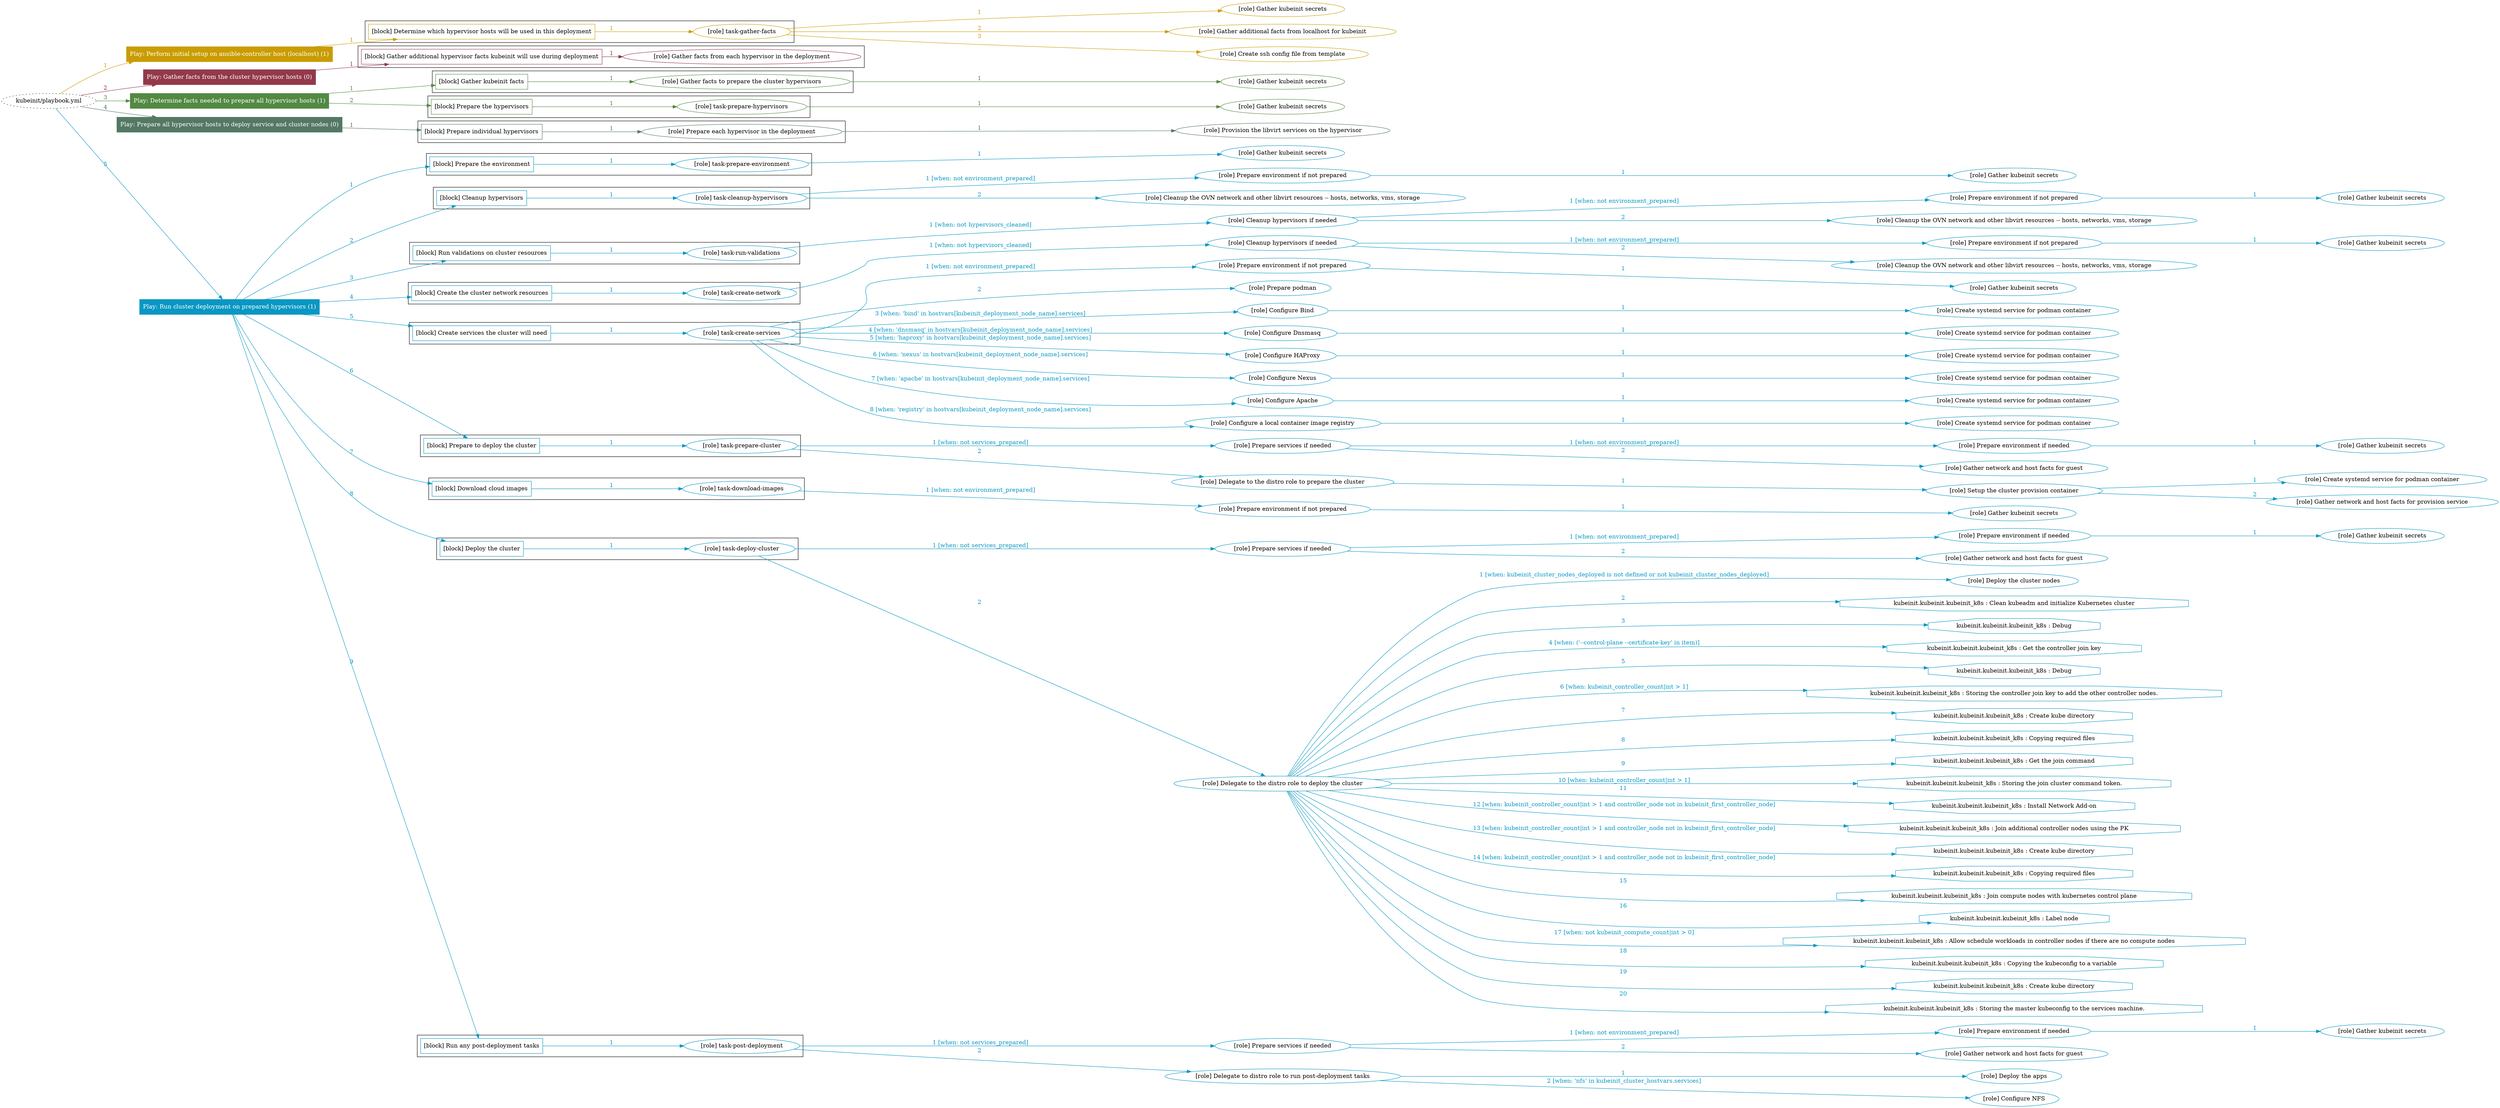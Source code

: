 digraph {
	graph [concentrate=true ordering=in rankdir=LR ratio=fill]
	edge [esep=5 sep=10]
	"kubeinit/playbook.yml" [URL="/home/runner/work/kubeinit/kubeinit/kubeinit/playbook.yml" id=playbook_3524a264 style=dotted]
	play_44dbc6c2 [label="Play: Perform initial setup on ansible-controller host (localhost) (1)" URL="/home/runner/work/kubeinit/kubeinit/kubeinit/playbook.yml" color="#ca9c02" fontcolor="#ffffff" id=play_44dbc6c2 shape=box style=filled tooltip=localhost]
	"kubeinit/playbook.yml" -> play_44dbc6c2 [label="1 " color="#ca9c02" fontcolor="#ca9c02" id=edge_9cc8b435 labeltooltip="1 " tooltip="1 "]
	subgraph "Gather kubeinit secrets" {
		role_7af89260 [label="[role] Gather kubeinit secrets" URL="/home/runner/.ansible/collections/ansible_collections/kubeinit/kubeinit/roles/kubeinit_prepare/tasks/build_hypervisors_group.yml" color="#ca9c02" id=role_7af89260 tooltip="Gather kubeinit secrets"]
	}
	subgraph "Gather additional facts from localhost for kubeinit" {
		role_33bbfb78 [label="[role] Gather additional facts from localhost for kubeinit" URL="/home/runner/.ansible/collections/ansible_collections/kubeinit/kubeinit/roles/kubeinit_prepare/tasks/build_hypervisors_group.yml" color="#ca9c02" id=role_33bbfb78 tooltip="Gather additional facts from localhost for kubeinit"]
	}
	subgraph "Create ssh config file from template" {
		role_2424935e [label="[role] Create ssh config file from template" URL="/home/runner/.ansible/collections/ansible_collections/kubeinit/kubeinit/roles/kubeinit_prepare/tasks/build_hypervisors_group.yml" color="#ca9c02" id=role_2424935e tooltip="Create ssh config file from template"]
	}
	subgraph "task-gather-facts" {
		role_f6736c0c [label="[role] task-gather-facts" URL="/home/runner/work/kubeinit/kubeinit/kubeinit/playbook.yml" color="#ca9c02" id=role_f6736c0c tooltip="task-gather-facts"]
		role_f6736c0c -> role_7af89260 [label="1 " color="#ca9c02" fontcolor="#ca9c02" id=edge_b742ed7c labeltooltip="1 " tooltip="1 "]
		role_f6736c0c -> role_33bbfb78 [label="2 " color="#ca9c02" fontcolor="#ca9c02" id=edge_5c7c829d labeltooltip="2 " tooltip="2 "]
		role_f6736c0c -> role_2424935e [label="3 " color="#ca9c02" fontcolor="#ca9c02" id=edge_1748b1da labeltooltip="3 " tooltip="3 "]
	}
	subgraph "Play: Perform initial setup on ansible-controller host (localhost) (1)" {
		play_44dbc6c2 -> block_d12c0775 [label=1 color="#ca9c02" fontcolor="#ca9c02" id=edge_a71d1ca5 labeltooltip=1 tooltip=1]
		subgraph cluster_block_d12c0775 {
			block_d12c0775 [label="[block] Determine which hypervisor hosts will be used in this deployment" URL="/home/runner/work/kubeinit/kubeinit/kubeinit/playbook.yml" color="#ca9c02" id=block_d12c0775 labeltooltip="Determine which hypervisor hosts will be used in this deployment" shape=box tooltip="Determine which hypervisor hosts will be used in this deployment"]
			block_d12c0775 -> role_f6736c0c [label="1 " color="#ca9c02" fontcolor="#ca9c02" id=edge_5b836bb4 labeltooltip="1 " tooltip="1 "]
		}
	}
	play_5feeb80e [label="Play: Gather facts from the cluster hypervisor hosts (0)" URL="/home/runner/work/kubeinit/kubeinit/kubeinit/playbook.yml" color="#93394a" fontcolor="#ffffff" id=play_5feeb80e shape=box style=filled tooltip="Play: Gather facts from the cluster hypervisor hosts (0)"]
	"kubeinit/playbook.yml" -> play_5feeb80e [label="2 " color="#93394a" fontcolor="#93394a" id=edge_5d74f4c8 labeltooltip="2 " tooltip="2 "]
	subgraph "Gather facts from each hypervisor in the deployment" {
		role_c2755fd0 [label="[role] Gather facts from each hypervisor in the deployment" URL="/home/runner/work/kubeinit/kubeinit/kubeinit/playbook.yml" color="#93394a" id=role_c2755fd0 tooltip="Gather facts from each hypervisor in the deployment"]
	}
	subgraph "Play: Gather facts from the cluster hypervisor hosts (0)" {
		play_5feeb80e -> block_ad017474 [label=1 color="#93394a" fontcolor="#93394a" id=edge_f225c014 labeltooltip=1 tooltip=1]
		subgraph cluster_block_ad017474 {
			block_ad017474 [label="[block] Gather additional hypervisor facts kubeinit will use during deployment" URL="/home/runner/work/kubeinit/kubeinit/kubeinit/playbook.yml" color="#93394a" id=block_ad017474 labeltooltip="Gather additional hypervisor facts kubeinit will use during deployment" shape=box tooltip="Gather additional hypervisor facts kubeinit will use during deployment"]
			block_ad017474 -> role_c2755fd0 [label="1 " color="#93394a" fontcolor="#93394a" id=edge_f0238cad labeltooltip="1 " tooltip="1 "]
		}
	}
	play_5de834a5 [label="Play: Determine facts needed to prepare all hypervisor hosts (1)" URL="/home/runner/work/kubeinit/kubeinit/kubeinit/playbook.yml" color="#528943" fontcolor="#ffffff" id=play_5de834a5 shape=box style=filled tooltip=localhost]
	"kubeinit/playbook.yml" -> play_5de834a5 [label="3 " color="#528943" fontcolor="#528943" id=edge_1b51d7b2 labeltooltip="3 " tooltip="3 "]
	subgraph "Gather kubeinit secrets" {
		role_58c167ee [label="[role] Gather kubeinit secrets" URL="/home/runner/.ansible/collections/ansible_collections/kubeinit/kubeinit/roles/kubeinit_prepare/tasks/gather_kubeinit_facts.yml" color="#528943" id=role_58c167ee tooltip="Gather kubeinit secrets"]
	}
	subgraph "Gather facts to prepare the cluster hypervisors" {
		role_87cf282d [label="[role] Gather facts to prepare the cluster hypervisors" URL="/home/runner/work/kubeinit/kubeinit/kubeinit/playbook.yml" color="#528943" id=role_87cf282d tooltip="Gather facts to prepare the cluster hypervisors"]
		role_87cf282d -> role_58c167ee [label="1 " color="#528943" fontcolor="#528943" id=edge_49afcb6c labeltooltip="1 " tooltip="1 "]
	}
	subgraph "Gather kubeinit secrets" {
		role_34f31d3a [label="[role] Gather kubeinit secrets" URL="/home/runner/.ansible/collections/ansible_collections/kubeinit/kubeinit/roles/kubeinit_prepare/tasks/gather_kubeinit_facts.yml" color="#528943" id=role_34f31d3a tooltip="Gather kubeinit secrets"]
	}
	subgraph "task-prepare-hypervisors" {
		role_f3f102a2 [label="[role] task-prepare-hypervisors" URL="/home/runner/work/kubeinit/kubeinit/kubeinit/playbook.yml" color="#528943" id=role_f3f102a2 tooltip="task-prepare-hypervisors"]
		role_f3f102a2 -> role_34f31d3a [label="1 " color="#528943" fontcolor="#528943" id=edge_69945771 labeltooltip="1 " tooltip="1 "]
	}
	subgraph "Play: Determine facts needed to prepare all hypervisor hosts (1)" {
		play_5de834a5 -> block_cdf5f27c [label=1 color="#528943" fontcolor="#528943" id=edge_361bc098 labeltooltip=1 tooltip=1]
		subgraph cluster_block_cdf5f27c {
			block_cdf5f27c [label="[block] Gather kubeinit facts" URL="/home/runner/work/kubeinit/kubeinit/kubeinit/playbook.yml" color="#528943" id=block_cdf5f27c labeltooltip="Gather kubeinit facts" shape=box tooltip="Gather kubeinit facts"]
			block_cdf5f27c -> role_87cf282d [label="1 " color="#528943" fontcolor="#528943" id=edge_a09323a4 labeltooltip="1 " tooltip="1 "]
		}
		play_5de834a5 -> block_c271f0e5 [label=2 color="#528943" fontcolor="#528943" id=edge_346c3ab0 labeltooltip=2 tooltip=2]
		subgraph cluster_block_c271f0e5 {
			block_c271f0e5 [label="[block] Prepare the hypervisors" URL="/home/runner/work/kubeinit/kubeinit/kubeinit/playbook.yml" color="#528943" id=block_c271f0e5 labeltooltip="Prepare the hypervisors" shape=box tooltip="Prepare the hypervisors"]
			block_c271f0e5 -> role_f3f102a2 [label="1 " color="#528943" fontcolor="#528943" id=edge_fd15a478 labeltooltip="1 " tooltip="1 "]
		}
	}
	play_fee6b5f5 [label="Play: Prepare all hypervisor hosts to deploy service and cluster nodes (0)" URL="/home/runner/work/kubeinit/kubeinit/kubeinit/playbook.yml" color="#547864" fontcolor="#ffffff" id=play_fee6b5f5 shape=box style=filled tooltip="Play: Prepare all hypervisor hosts to deploy service and cluster nodes (0)"]
	"kubeinit/playbook.yml" -> play_fee6b5f5 [label="4 " color="#547864" fontcolor="#547864" id=edge_13346dfd labeltooltip="4 " tooltip="4 "]
	subgraph "Provision the libvirt services on the hypervisor" {
		role_090e4488 [label="[role] Provision the libvirt services on the hypervisor" URL="/home/runner/.ansible/collections/ansible_collections/kubeinit/kubeinit/roles/kubeinit_prepare/tasks/prepare_hypervisor.yml" color="#547864" id=role_090e4488 tooltip="Provision the libvirt services on the hypervisor"]
	}
	subgraph "Prepare each hypervisor in the deployment" {
		role_eabb3383 [label="[role] Prepare each hypervisor in the deployment" URL="/home/runner/work/kubeinit/kubeinit/kubeinit/playbook.yml" color="#547864" id=role_eabb3383 tooltip="Prepare each hypervisor in the deployment"]
		role_eabb3383 -> role_090e4488 [label="1 " color="#547864" fontcolor="#547864" id=edge_48f6eb51 labeltooltip="1 " tooltip="1 "]
	}
	subgraph "Play: Prepare all hypervisor hosts to deploy service and cluster nodes (0)" {
		play_fee6b5f5 -> block_11664627 [label=1 color="#547864" fontcolor="#547864" id=edge_56099e58 labeltooltip=1 tooltip=1]
		subgraph cluster_block_11664627 {
			block_11664627 [label="[block] Prepare individual hypervisors" URL="/home/runner/work/kubeinit/kubeinit/kubeinit/playbook.yml" color="#547864" id=block_11664627 labeltooltip="Prepare individual hypervisors" shape=box tooltip="Prepare individual hypervisors"]
			block_11664627 -> role_eabb3383 [label="1 " color="#547864" fontcolor="#547864" id=edge_cccb2835 labeltooltip="1 " tooltip="1 "]
		}
	}
	play_c89c98aa [label="Play: Run cluster deployment on prepared hypervisors (1)" URL="/home/runner/work/kubeinit/kubeinit/kubeinit/playbook.yml" color="#0997c3" fontcolor="#ffffff" id=play_c89c98aa shape=box style=filled tooltip=localhost]
	"kubeinit/playbook.yml" -> play_c89c98aa [label="5 " color="#0997c3" fontcolor="#0997c3" id=edge_181baeae labeltooltip="5 " tooltip="5 "]
	subgraph "Gather kubeinit secrets" {
		role_84542a0a [label="[role] Gather kubeinit secrets" URL="/home/runner/.ansible/collections/ansible_collections/kubeinit/kubeinit/roles/kubeinit_prepare/tasks/gather_kubeinit_facts.yml" color="#0997c3" id=role_84542a0a tooltip="Gather kubeinit secrets"]
	}
	subgraph "task-prepare-environment" {
		role_31e0c8d5 [label="[role] task-prepare-environment" URL="/home/runner/work/kubeinit/kubeinit/kubeinit/playbook.yml" color="#0997c3" id=role_31e0c8d5 tooltip="task-prepare-environment"]
		role_31e0c8d5 -> role_84542a0a [label="1 " color="#0997c3" fontcolor="#0997c3" id=edge_b0362886 labeltooltip="1 " tooltip="1 "]
	}
	subgraph "Gather kubeinit secrets" {
		role_a8187512 [label="[role] Gather kubeinit secrets" URL="/home/runner/.ansible/collections/ansible_collections/kubeinit/kubeinit/roles/kubeinit_prepare/tasks/gather_kubeinit_facts.yml" color="#0997c3" id=role_a8187512 tooltip="Gather kubeinit secrets"]
	}
	subgraph "Prepare environment if not prepared" {
		role_52585473 [label="[role] Prepare environment if not prepared" URL="/home/runner/.ansible/collections/ansible_collections/kubeinit/kubeinit/roles/kubeinit_prepare/tasks/cleanup_hypervisors.yml" color="#0997c3" id=role_52585473 tooltip="Prepare environment if not prepared"]
		role_52585473 -> role_a8187512 [label="1 " color="#0997c3" fontcolor="#0997c3" id=edge_6b920473 labeltooltip="1 " tooltip="1 "]
	}
	subgraph "Cleanup the OVN network and other libvirt resources -- hosts, networks, vms, storage" {
		role_95ad648e [label="[role] Cleanup the OVN network and other libvirt resources -- hosts, networks, vms, storage" URL="/home/runner/.ansible/collections/ansible_collections/kubeinit/kubeinit/roles/kubeinit_prepare/tasks/cleanup_hypervisors.yml" color="#0997c3" id=role_95ad648e tooltip="Cleanup the OVN network and other libvirt resources -- hosts, networks, vms, storage"]
	}
	subgraph "task-cleanup-hypervisors" {
		role_f0c9de4d [label="[role] task-cleanup-hypervisors" URL="/home/runner/work/kubeinit/kubeinit/kubeinit/playbook.yml" color="#0997c3" id=role_f0c9de4d tooltip="task-cleanup-hypervisors"]
		role_f0c9de4d -> role_52585473 [label="1 [when: not environment_prepared]" color="#0997c3" fontcolor="#0997c3" id=edge_349d43b9 labeltooltip="1 [when: not environment_prepared]" tooltip="1 [when: not environment_prepared]"]
		role_f0c9de4d -> role_95ad648e [label="2 " color="#0997c3" fontcolor="#0997c3" id=edge_1b0fc0a8 labeltooltip="2 " tooltip="2 "]
	}
	subgraph "Gather kubeinit secrets" {
		role_3f8f8b45 [label="[role] Gather kubeinit secrets" URL="/home/runner/.ansible/collections/ansible_collections/kubeinit/kubeinit/roles/kubeinit_prepare/tasks/gather_kubeinit_facts.yml" color="#0997c3" id=role_3f8f8b45 tooltip="Gather kubeinit secrets"]
	}
	subgraph "Prepare environment if not prepared" {
		role_62692b66 [label="[role] Prepare environment if not prepared" URL="/home/runner/.ansible/collections/ansible_collections/kubeinit/kubeinit/roles/kubeinit_prepare/tasks/cleanup_hypervisors.yml" color="#0997c3" id=role_62692b66 tooltip="Prepare environment if not prepared"]
		role_62692b66 -> role_3f8f8b45 [label="1 " color="#0997c3" fontcolor="#0997c3" id=edge_260ff4f4 labeltooltip="1 " tooltip="1 "]
	}
	subgraph "Cleanup the OVN network and other libvirt resources -- hosts, networks, vms, storage" {
		role_c329b190 [label="[role] Cleanup the OVN network and other libvirt resources -- hosts, networks, vms, storage" URL="/home/runner/.ansible/collections/ansible_collections/kubeinit/kubeinit/roles/kubeinit_prepare/tasks/cleanup_hypervisors.yml" color="#0997c3" id=role_c329b190 tooltip="Cleanup the OVN network and other libvirt resources -- hosts, networks, vms, storage"]
	}
	subgraph "Cleanup hypervisors if needed" {
		role_b7531989 [label="[role] Cleanup hypervisors if needed" URL="/home/runner/.ansible/collections/ansible_collections/kubeinit/kubeinit/roles/kubeinit_validations/tasks/main.yml" color="#0997c3" id=role_b7531989 tooltip="Cleanup hypervisors if needed"]
		role_b7531989 -> role_62692b66 [label="1 [when: not environment_prepared]" color="#0997c3" fontcolor="#0997c3" id=edge_b9b273a9 labeltooltip="1 [when: not environment_prepared]" tooltip="1 [when: not environment_prepared]"]
		role_b7531989 -> role_c329b190 [label="2 " color="#0997c3" fontcolor="#0997c3" id=edge_a992d1e0 labeltooltip="2 " tooltip="2 "]
	}
	subgraph "task-run-validations" {
		role_a1ed7855 [label="[role] task-run-validations" URL="/home/runner/work/kubeinit/kubeinit/kubeinit/playbook.yml" color="#0997c3" id=role_a1ed7855 tooltip="task-run-validations"]
		role_a1ed7855 -> role_b7531989 [label="1 [when: not hypervisors_cleaned]" color="#0997c3" fontcolor="#0997c3" id=edge_f0ad132d labeltooltip="1 [when: not hypervisors_cleaned]" tooltip="1 [when: not hypervisors_cleaned]"]
	}
	subgraph "Gather kubeinit secrets" {
		role_627787eb [label="[role] Gather kubeinit secrets" URL="/home/runner/.ansible/collections/ansible_collections/kubeinit/kubeinit/roles/kubeinit_prepare/tasks/gather_kubeinit_facts.yml" color="#0997c3" id=role_627787eb tooltip="Gather kubeinit secrets"]
	}
	subgraph "Prepare environment if not prepared" {
		role_81b78c38 [label="[role] Prepare environment if not prepared" URL="/home/runner/.ansible/collections/ansible_collections/kubeinit/kubeinit/roles/kubeinit_prepare/tasks/cleanup_hypervisors.yml" color="#0997c3" id=role_81b78c38 tooltip="Prepare environment if not prepared"]
		role_81b78c38 -> role_627787eb [label="1 " color="#0997c3" fontcolor="#0997c3" id=edge_14a9bf77 labeltooltip="1 " tooltip="1 "]
	}
	subgraph "Cleanup the OVN network and other libvirt resources -- hosts, networks, vms, storage" {
		role_804030b6 [label="[role] Cleanup the OVN network and other libvirt resources -- hosts, networks, vms, storage" URL="/home/runner/.ansible/collections/ansible_collections/kubeinit/kubeinit/roles/kubeinit_prepare/tasks/cleanup_hypervisors.yml" color="#0997c3" id=role_804030b6 tooltip="Cleanup the OVN network and other libvirt resources -- hosts, networks, vms, storage"]
	}
	subgraph "Cleanup hypervisors if needed" {
		role_5808db8b [label="[role] Cleanup hypervisors if needed" URL="/home/runner/.ansible/collections/ansible_collections/kubeinit/kubeinit/roles/kubeinit_libvirt/tasks/create_network.yml" color="#0997c3" id=role_5808db8b tooltip="Cleanup hypervisors if needed"]
		role_5808db8b -> role_81b78c38 [label="1 [when: not environment_prepared]" color="#0997c3" fontcolor="#0997c3" id=edge_171a68ab labeltooltip="1 [when: not environment_prepared]" tooltip="1 [when: not environment_prepared]"]
		role_5808db8b -> role_804030b6 [label="2 " color="#0997c3" fontcolor="#0997c3" id=edge_061746f0 labeltooltip="2 " tooltip="2 "]
	}
	subgraph "task-create-network" {
		role_a8236b43 [label="[role] task-create-network" URL="/home/runner/work/kubeinit/kubeinit/kubeinit/playbook.yml" color="#0997c3" id=role_a8236b43 tooltip="task-create-network"]
		role_a8236b43 -> role_5808db8b [label="1 [when: not hypervisors_cleaned]" color="#0997c3" fontcolor="#0997c3" id=edge_54975c74 labeltooltip="1 [when: not hypervisors_cleaned]" tooltip="1 [when: not hypervisors_cleaned]"]
	}
	subgraph "Gather kubeinit secrets" {
		role_119e2ca9 [label="[role] Gather kubeinit secrets" URL="/home/runner/.ansible/collections/ansible_collections/kubeinit/kubeinit/roles/kubeinit_prepare/tasks/gather_kubeinit_facts.yml" color="#0997c3" id=role_119e2ca9 tooltip="Gather kubeinit secrets"]
	}
	subgraph "Prepare environment if not prepared" {
		role_235cd221 [label="[role] Prepare environment if not prepared" URL="/home/runner/.ansible/collections/ansible_collections/kubeinit/kubeinit/roles/kubeinit_services/tasks/main.yml" color="#0997c3" id=role_235cd221 tooltip="Prepare environment if not prepared"]
		role_235cd221 -> role_119e2ca9 [label="1 " color="#0997c3" fontcolor="#0997c3" id=edge_ffedce24 labeltooltip="1 " tooltip="1 "]
	}
	subgraph "Prepare podman" {
		role_b35c123a [label="[role] Prepare podman" URL="/home/runner/.ansible/collections/ansible_collections/kubeinit/kubeinit/roles/kubeinit_services/tasks/00_create_service_pod.yml" color="#0997c3" id=role_b35c123a tooltip="Prepare podman"]
	}
	subgraph "Create systemd service for podman container" {
		role_46e19311 [label="[role] Create systemd service for podman container" URL="/home/runner/.ansible/collections/ansible_collections/kubeinit/kubeinit/roles/kubeinit_bind/tasks/main.yml" color="#0997c3" id=role_46e19311 tooltip="Create systemd service for podman container"]
	}
	subgraph "Configure Bind" {
		role_43f5752b [label="[role] Configure Bind" URL="/home/runner/.ansible/collections/ansible_collections/kubeinit/kubeinit/roles/kubeinit_services/tasks/start_services_containers.yml" color="#0997c3" id=role_43f5752b tooltip="Configure Bind"]
		role_43f5752b -> role_46e19311 [label="1 " color="#0997c3" fontcolor="#0997c3" id=edge_eeeb1b91 labeltooltip="1 " tooltip="1 "]
	}
	subgraph "Create systemd service for podman container" {
		role_2d413b55 [label="[role] Create systemd service for podman container" URL="/home/runner/.ansible/collections/ansible_collections/kubeinit/kubeinit/roles/kubeinit_dnsmasq/tasks/main.yml" color="#0997c3" id=role_2d413b55 tooltip="Create systemd service for podman container"]
	}
	subgraph "Configure Dnsmasq" {
		role_71d927f6 [label="[role] Configure Dnsmasq" URL="/home/runner/.ansible/collections/ansible_collections/kubeinit/kubeinit/roles/kubeinit_services/tasks/start_services_containers.yml" color="#0997c3" id=role_71d927f6 tooltip="Configure Dnsmasq"]
		role_71d927f6 -> role_2d413b55 [label="1 " color="#0997c3" fontcolor="#0997c3" id=edge_c8722ed0 labeltooltip="1 " tooltip="1 "]
	}
	subgraph "Create systemd service for podman container" {
		role_99aff345 [label="[role] Create systemd service for podman container" URL="/home/runner/.ansible/collections/ansible_collections/kubeinit/kubeinit/roles/kubeinit_haproxy/tasks/main.yml" color="#0997c3" id=role_99aff345 tooltip="Create systemd service for podman container"]
	}
	subgraph "Configure HAProxy" {
		role_e0c347e3 [label="[role] Configure HAProxy" URL="/home/runner/.ansible/collections/ansible_collections/kubeinit/kubeinit/roles/kubeinit_services/tasks/start_services_containers.yml" color="#0997c3" id=role_e0c347e3 tooltip="Configure HAProxy"]
		role_e0c347e3 -> role_99aff345 [label="1 " color="#0997c3" fontcolor="#0997c3" id=edge_c863399b labeltooltip="1 " tooltip="1 "]
	}
	subgraph "Create systemd service for podman container" {
		role_565b5182 [label="[role] Create systemd service for podman container" URL="/home/runner/.ansible/collections/ansible_collections/kubeinit/kubeinit/roles/kubeinit_nexus/tasks/main.yml" color="#0997c3" id=role_565b5182 tooltip="Create systemd service for podman container"]
	}
	subgraph "Configure Nexus" {
		role_18b69180 [label="[role] Configure Nexus" URL="/home/runner/.ansible/collections/ansible_collections/kubeinit/kubeinit/roles/kubeinit_services/tasks/start_services_containers.yml" color="#0997c3" id=role_18b69180 tooltip="Configure Nexus"]
		role_18b69180 -> role_565b5182 [label="1 " color="#0997c3" fontcolor="#0997c3" id=edge_3d1a6c13 labeltooltip="1 " tooltip="1 "]
	}
	subgraph "Create systemd service for podman container" {
		role_f7cffd25 [label="[role] Create systemd service for podman container" URL="/home/runner/.ansible/collections/ansible_collections/kubeinit/kubeinit/roles/kubeinit_apache/tasks/main.yml" color="#0997c3" id=role_f7cffd25 tooltip="Create systemd service for podman container"]
	}
	subgraph "Configure Apache" {
		role_6912aa7b [label="[role] Configure Apache" URL="/home/runner/.ansible/collections/ansible_collections/kubeinit/kubeinit/roles/kubeinit_services/tasks/start_services_containers.yml" color="#0997c3" id=role_6912aa7b tooltip="Configure Apache"]
		role_6912aa7b -> role_f7cffd25 [label="1 " color="#0997c3" fontcolor="#0997c3" id=edge_e29f7e2f labeltooltip="1 " tooltip="1 "]
	}
	subgraph "Create systemd service for podman container" {
		role_4d7ba86b [label="[role] Create systemd service for podman container" URL="/home/runner/.ansible/collections/ansible_collections/kubeinit/kubeinit/roles/kubeinit_registry/tasks/main.yml" color="#0997c3" id=role_4d7ba86b tooltip="Create systemd service for podman container"]
	}
	subgraph "Configure a local container image registry" {
		role_0d21ee5c [label="[role] Configure a local container image registry" URL="/home/runner/.ansible/collections/ansible_collections/kubeinit/kubeinit/roles/kubeinit_services/tasks/start_services_containers.yml" color="#0997c3" id=role_0d21ee5c tooltip="Configure a local container image registry"]
		role_0d21ee5c -> role_4d7ba86b [label="1 " color="#0997c3" fontcolor="#0997c3" id=edge_fe6d8d3d labeltooltip="1 " tooltip="1 "]
	}
	subgraph "task-create-services" {
		role_ab2d8082 [label="[role] task-create-services" URL="/home/runner/work/kubeinit/kubeinit/kubeinit/playbook.yml" color="#0997c3" id=role_ab2d8082 tooltip="task-create-services"]
		role_ab2d8082 -> role_235cd221 [label="1 [when: not environment_prepared]" color="#0997c3" fontcolor="#0997c3" id=edge_21f5453e labeltooltip="1 [when: not environment_prepared]" tooltip="1 [when: not environment_prepared]"]
		role_ab2d8082 -> role_b35c123a [label="2 " color="#0997c3" fontcolor="#0997c3" id=edge_8ecc96d1 labeltooltip="2 " tooltip="2 "]
		role_ab2d8082 -> role_43f5752b [label="3 [when: 'bind' in hostvars[kubeinit_deployment_node_name].services]" color="#0997c3" fontcolor="#0997c3" id=edge_77448d2a labeltooltip="3 [when: 'bind' in hostvars[kubeinit_deployment_node_name].services]" tooltip="3 [when: 'bind' in hostvars[kubeinit_deployment_node_name].services]"]
		role_ab2d8082 -> role_71d927f6 [label="4 [when: 'dnsmasq' in hostvars[kubeinit_deployment_node_name].services]" color="#0997c3" fontcolor="#0997c3" id=edge_ea74af50 labeltooltip="4 [when: 'dnsmasq' in hostvars[kubeinit_deployment_node_name].services]" tooltip="4 [when: 'dnsmasq' in hostvars[kubeinit_deployment_node_name].services]"]
		role_ab2d8082 -> role_e0c347e3 [label="5 [when: 'haproxy' in hostvars[kubeinit_deployment_node_name].services]" color="#0997c3" fontcolor="#0997c3" id=edge_df83cdc5 labeltooltip="5 [when: 'haproxy' in hostvars[kubeinit_deployment_node_name].services]" tooltip="5 [when: 'haproxy' in hostvars[kubeinit_deployment_node_name].services]"]
		role_ab2d8082 -> role_18b69180 [label="6 [when: 'nexus' in hostvars[kubeinit_deployment_node_name].services]" color="#0997c3" fontcolor="#0997c3" id=edge_9bfce69a labeltooltip="6 [when: 'nexus' in hostvars[kubeinit_deployment_node_name].services]" tooltip="6 [when: 'nexus' in hostvars[kubeinit_deployment_node_name].services]"]
		role_ab2d8082 -> role_6912aa7b [label="7 [when: 'apache' in hostvars[kubeinit_deployment_node_name].services]" color="#0997c3" fontcolor="#0997c3" id=edge_78e927f2 labeltooltip="7 [when: 'apache' in hostvars[kubeinit_deployment_node_name].services]" tooltip="7 [when: 'apache' in hostvars[kubeinit_deployment_node_name].services]"]
		role_ab2d8082 -> role_0d21ee5c [label="8 [when: 'registry' in hostvars[kubeinit_deployment_node_name].services]" color="#0997c3" fontcolor="#0997c3" id=edge_a1c57606 labeltooltip="8 [when: 'registry' in hostvars[kubeinit_deployment_node_name].services]" tooltip="8 [when: 'registry' in hostvars[kubeinit_deployment_node_name].services]"]
	}
	subgraph "Gather kubeinit secrets" {
		role_9be3832c [label="[role] Gather kubeinit secrets" URL="/home/runner/.ansible/collections/ansible_collections/kubeinit/kubeinit/roles/kubeinit_prepare/tasks/gather_kubeinit_facts.yml" color="#0997c3" id=role_9be3832c tooltip="Gather kubeinit secrets"]
	}
	subgraph "Prepare environment if needed" {
		role_f718d7fb [label="[role] Prepare environment if needed" URL="/home/runner/.ansible/collections/ansible_collections/kubeinit/kubeinit/roles/kubeinit_services/tasks/prepare_services.yml" color="#0997c3" id=role_f718d7fb tooltip="Prepare environment if needed"]
		role_f718d7fb -> role_9be3832c [label="1 " color="#0997c3" fontcolor="#0997c3" id=edge_a62d961c labeltooltip="1 " tooltip="1 "]
	}
	subgraph "Gather network and host facts for guest" {
		role_8aa0c877 [label="[role] Gather network and host facts for guest" URL="/home/runner/.ansible/collections/ansible_collections/kubeinit/kubeinit/roles/kubeinit_services/tasks/prepare_services.yml" color="#0997c3" id=role_8aa0c877 tooltip="Gather network and host facts for guest"]
	}
	subgraph "Prepare services if needed" {
		role_7afa5ffe [label="[role] Prepare services if needed" URL="/home/runner/.ansible/collections/ansible_collections/kubeinit/kubeinit/roles/kubeinit_prepare/tasks/prepare_cluster.yml" color="#0997c3" id=role_7afa5ffe tooltip="Prepare services if needed"]
		role_7afa5ffe -> role_f718d7fb [label="1 [when: not environment_prepared]" color="#0997c3" fontcolor="#0997c3" id=edge_883c0422 labeltooltip="1 [when: not environment_prepared]" tooltip="1 [when: not environment_prepared]"]
		role_7afa5ffe -> role_8aa0c877 [label="2 " color="#0997c3" fontcolor="#0997c3" id=edge_f79b3b99 labeltooltip="2 " tooltip="2 "]
	}
	subgraph "Create systemd service for podman container" {
		role_939ade2c [label="[role] Create systemd service for podman container" URL="/home/runner/.ansible/collections/ansible_collections/kubeinit/kubeinit/roles/kubeinit_services/tasks/create_provision_container.yml" color="#0997c3" id=role_939ade2c tooltip="Create systemd service for podman container"]
	}
	subgraph "Gather network and host facts for provision service" {
		role_8908cb6e [label="[role] Gather network and host facts for provision service" URL="/home/runner/.ansible/collections/ansible_collections/kubeinit/kubeinit/roles/kubeinit_services/tasks/create_provision_container.yml" color="#0997c3" id=role_8908cb6e tooltip="Gather network and host facts for provision service"]
	}
	subgraph "Setup the cluster provision container" {
		role_436488bf [label="[role] Setup the cluster provision container" URL="/home/runner/.ansible/collections/ansible_collections/kubeinit/kubeinit/roles/kubeinit_k8s/tasks/prepare_cluster.yml" color="#0997c3" id=role_436488bf tooltip="Setup the cluster provision container"]
		role_436488bf -> role_939ade2c [label="1 " color="#0997c3" fontcolor="#0997c3" id=edge_6f4c5e1a labeltooltip="1 " tooltip="1 "]
		role_436488bf -> role_8908cb6e [label="2 " color="#0997c3" fontcolor="#0997c3" id=edge_7782de03 labeltooltip="2 " tooltip="2 "]
	}
	subgraph "Delegate to the distro role to prepare the cluster" {
		role_12b2940e [label="[role] Delegate to the distro role to prepare the cluster" URL="/home/runner/.ansible/collections/ansible_collections/kubeinit/kubeinit/roles/kubeinit_prepare/tasks/prepare_cluster.yml" color="#0997c3" id=role_12b2940e tooltip="Delegate to the distro role to prepare the cluster"]
		role_12b2940e -> role_436488bf [label="1 " color="#0997c3" fontcolor="#0997c3" id=edge_b17209f6 labeltooltip="1 " tooltip="1 "]
	}
	subgraph "task-prepare-cluster" {
		role_eef212a5 [label="[role] task-prepare-cluster" URL="/home/runner/work/kubeinit/kubeinit/kubeinit/playbook.yml" color="#0997c3" id=role_eef212a5 tooltip="task-prepare-cluster"]
		role_eef212a5 -> role_7afa5ffe [label="1 [when: not services_prepared]" color="#0997c3" fontcolor="#0997c3" id=edge_7970fe85 labeltooltip="1 [when: not services_prepared]" tooltip="1 [when: not services_prepared]"]
		role_eef212a5 -> role_12b2940e [label="2 " color="#0997c3" fontcolor="#0997c3" id=edge_1fc28820 labeltooltip="2 " tooltip="2 "]
	}
	subgraph "Gather kubeinit secrets" {
		role_a02f7d5b [label="[role] Gather kubeinit secrets" URL="/home/runner/.ansible/collections/ansible_collections/kubeinit/kubeinit/roles/kubeinit_prepare/tasks/gather_kubeinit_facts.yml" color="#0997c3" id=role_a02f7d5b tooltip="Gather kubeinit secrets"]
	}
	subgraph "Prepare environment if not prepared" {
		role_c26c8cea [label="[role] Prepare environment if not prepared" URL="/home/runner/.ansible/collections/ansible_collections/kubeinit/kubeinit/roles/kubeinit_libvirt/tasks/download_cloud_images.yml" color="#0997c3" id=role_c26c8cea tooltip="Prepare environment if not prepared"]
		role_c26c8cea -> role_a02f7d5b [label="1 " color="#0997c3" fontcolor="#0997c3" id=edge_4925a8b8 labeltooltip="1 " tooltip="1 "]
	}
	subgraph "task-download-images" {
		role_9e2decef [label="[role] task-download-images" URL="/home/runner/work/kubeinit/kubeinit/kubeinit/playbook.yml" color="#0997c3" id=role_9e2decef tooltip="task-download-images"]
		role_9e2decef -> role_c26c8cea [label="1 [when: not environment_prepared]" color="#0997c3" fontcolor="#0997c3" id=edge_f38e122c labeltooltip="1 [when: not environment_prepared]" tooltip="1 [when: not environment_prepared]"]
	}
	subgraph "Gather kubeinit secrets" {
		role_3892b281 [label="[role] Gather kubeinit secrets" URL="/home/runner/.ansible/collections/ansible_collections/kubeinit/kubeinit/roles/kubeinit_prepare/tasks/gather_kubeinit_facts.yml" color="#0997c3" id=role_3892b281 tooltip="Gather kubeinit secrets"]
	}
	subgraph "Prepare environment if needed" {
		role_f1504013 [label="[role] Prepare environment if needed" URL="/home/runner/.ansible/collections/ansible_collections/kubeinit/kubeinit/roles/kubeinit_services/tasks/prepare_services.yml" color="#0997c3" id=role_f1504013 tooltip="Prepare environment if needed"]
		role_f1504013 -> role_3892b281 [label="1 " color="#0997c3" fontcolor="#0997c3" id=edge_41890377 labeltooltip="1 " tooltip="1 "]
	}
	subgraph "Gather network and host facts for guest" {
		role_cce96297 [label="[role] Gather network and host facts for guest" URL="/home/runner/.ansible/collections/ansible_collections/kubeinit/kubeinit/roles/kubeinit_services/tasks/prepare_services.yml" color="#0997c3" id=role_cce96297 tooltip="Gather network and host facts for guest"]
	}
	subgraph "Prepare services if needed" {
		role_16141588 [label="[role] Prepare services if needed" URL="/home/runner/.ansible/collections/ansible_collections/kubeinit/kubeinit/roles/kubeinit_prepare/tasks/deploy_cluster.yml" color="#0997c3" id=role_16141588 tooltip="Prepare services if needed"]
		role_16141588 -> role_f1504013 [label="1 [when: not environment_prepared]" color="#0997c3" fontcolor="#0997c3" id=edge_9611d752 labeltooltip="1 [when: not environment_prepared]" tooltip="1 [when: not environment_prepared]"]
		role_16141588 -> role_cce96297 [label="2 " color="#0997c3" fontcolor="#0997c3" id=edge_4fdde625 labeltooltip="2 " tooltip="2 "]
	}
	subgraph "Deploy the cluster nodes" {
		role_ee3e292d [label="[role] Deploy the cluster nodes" URL="/home/runner/.ansible/collections/ansible_collections/kubeinit/kubeinit/roles/kubeinit_k8s/tasks/main.yml" color="#0997c3" id=role_ee3e292d tooltip="Deploy the cluster nodes"]
	}
	subgraph "Delegate to the distro role to deploy the cluster" {
		role_fd20354d [label="[role] Delegate to the distro role to deploy the cluster" URL="/home/runner/.ansible/collections/ansible_collections/kubeinit/kubeinit/roles/kubeinit_prepare/tasks/deploy_cluster.yml" color="#0997c3" id=role_fd20354d tooltip="Delegate to the distro role to deploy the cluster"]
		role_fd20354d -> role_ee3e292d [label="1 [when: kubeinit_cluster_nodes_deployed is not defined or not kubeinit_cluster_nodes_deployed]" color="#0997c3" fontcolor="#0997c3" id=edge_6a0c277b labeltooltip="1 [when: kubeinit_cluster_nodes_deployed is not defined or not kubeinit_cluster_nodes_deployed]" tooltip="1 [when: kubeinit_cluster_nodes_deployed is not defined or not kubeinit_cluster_nodes_deployed]"]
		task_e2938463 [label="kubeinit.kubeinit.kubeinit_k8s : Clean kubeadm and initialize Kubernetes cluster" URL="/home/runner/.ansible/collections/ansible_collections/kubeinit/kubeinit/roles/kubeinit_k8s/tasks/main.yml" color="#0997c3" id=task_e2938463 shape=octagon tooltip="kubeinit.kubeinit.kubeinit_k8s : Clean kubeadm and initialize Kubernetes cluster"]
		role_fd20354d -> task_e2938463 [label="2 " color="#0997c3" fontcolor="#0997c3" id=edge_382643e2 labeltooltip="2 " tooltip="2 "]
		task_1f6c8b70 [label="kubeinit.kubeinit.kubeinit_k8s : Debug" URL="/home/runner/.ansible/collections/ansible_collections/kubeinit/kubeinit/roles/kubeinit_k8s/tasks/main.yml" color="#0997c3" id=task_1f6c8b70 shape=octagon tooltip="kubeinit.kubeinit.kubeinit_k8s : Debug"]
		role_fd20354d -> task_1f6c8b70 [label="3 " color="#0997c3" fontcolor="#0997c3" id=edge_c145aea9 labeltooltip="3 " tooltip="3 "]
		task_24d6eb4b [label="kubeinit.kubeinit.kubeinit_k8s : Get the controller join key" URL="/home/runner/.ansible/collections/ansible_collections/kubeinit/kubeinit/roles/kubeinit_k8s/tasks/main.yml" color="#0997c3" id=task_24d6eb4b shape=octagon tooltip="kubeinit.kubeinit.kubeinit_k8s : Get the controller join key"]
		role_fd20354d -> task_24d6eb4b [label="4 [when: ('--control-plane --certificate-key' in item)]" color="#0997c3" fontcolor="#0997c3" id=edge_068174a4 labeltooltip="4 [when: ('--control-plane --certificate-key' in item)]" tooltip="4 [when: ('--control-plane --certificate-key' in item)]"]
		task_127cbaa1 [label="kubeinit.kubeinit.kubeinit_k8s : Debug" URL="/home/runner/.ansible/collections/ansible_collections/kubeinit/kubeinit/roles/kubeinit_k8s/tasks/main.yml" color="#0997c3" id=task_127cbaa1 shape=octagon tooltip="kubeinit.kubeinit.kubeinit_k8s : Debug"]
		role_fd20354d -> task_127cbaa1 [label="5 " color="#0997c3" fontcolor="#0997c3" id=edge_f86dbefa labeltooltip="5 " tooltip="5 "]
		task_04338c3a [label="kubeinit.kubeinit.kubeinit_k8s : Storing the controller join key to add the other controller nodes." URL="/home/runner/.ansible/collections/ansible_collections/kubeinit/kubeinit/roles/kubeinit_k8s/tasks/main.yml" color="#0997c3" id=task_04338c3a shape=octagon tooltip="kubeinit.kubeinit.kubeinit_k8s : Storing the controller join key to add the other controller nodes."]
		role_fd20354d -> task_04338c3a [label="6 [when: kubeinit_controller_count|int > 1]" color="#0997c3" fontcolor="#0997c3" id=edge_c96b6bff labeltooltip="6 [when: kubeinit_controller_count|int > 1]" tooltip="6 [when: kubeinit_controller_count|int > 1]"]
		task_dfc8a15e [label="kubeinit.kubeinit.kubeinit_k8s : Create kube directory" URL="/home/runner/.ansible/collections/ansible_collections/kubeinit/kubeinit/roles/kubeinit_k8s/tasks/main.yml" color="#0997c3" id=task_dfc8a15e shape=octagon tooltip="kubeinit.kubeinit.kubeinit_k8s : Create kube directory"]
		role_fd20354d -> task_dfc8a15e [label="7 " color="#0997c3" fontcolor="#0997c3" id=edge_1327cdbf labeltooltip="7 " tooltip="7 "]
		task_9a90a972 [label="kubeinit.kubeinit.kubeinit_k8s : Copying required files" URL="/home/runner/.ansible/collections/ansible_collections/kubeinit/kubeinit/roles/kubeinit_k8s/tasks/main.yml" color="#0997c3" id=task_9a90a972 shape=octagon tooltip="kubeinit.kubeinit.kubeinit_k8s : Copying required files"]
		role_fd20354d -> task_9a90a972 [label="8 " color="#0997c3" fontcolor="#0997c3" id=edge_b272b1f7 labeltooltip="8 " tooltip="8 "]
		task_8ff6245f [label="kubeinit.kubeinit.kubeinit_k8s : Get the join command" URL="/home/runner/.ansible/collections/ansible_collections/kubeinit/kubeinit/roles/kubeinit_k8s/tasks/main.yml" color="#0997c3" id=task_8ff6245f shape=octagon tooltip="kubeinit.kubeinit.kubeinit_k8s : Get the join command"]
		role_fd20354d -> task_8ff6245f [label="9 " color="#0997c3" fontcolor="#0997c3" id=edge_46bddd96 labeltooltip="9 " tooltip="9 "]
		task_3f4cfbb7 [label="kubeinit.kubeinit.kubeinit_k8s : Storing the join cluster command token." URL="/home/runner/.ansible/collections/ansible_collections/kubeinit/kubeinit/roles/kubeinit_k8s/tasks/main.yml" color="#0997c3" id=task_3f4cfbb7 shape=octagon tooltip="kubeinit.kubeinit.kubeinit_k8s : Storing the join cluster command token."]
		role_fd20354d -> task_3f4cfbb7 [label="10 [when: kubeinit_controller_count|int > 1]" color="#0997c3" fontcolor="#0997c3" id=edge_80218902 labeltooltip="10 [when: kubeinit_controller_count|int > 1]" tooltip="10 [when: kubeinit_controller_count|int > 1]"]
		task_787a9d06 [label="kubeinit.kubeinit.kubeinit_k8s : Install Network Add-on" URL="/home/runner/.ansible/collections/ansible_collections/kubeinit/kubeinit/roles/kubeinit_k8s/tasks/main.yml" color="#0997c3" id=task_787a9d06 shape=octagon tooltip="kubeinit.kubeinit.kubeinit_k8s : Install Network Add-on"]
		role_fd20354d -> task_787a9d06 [label="11 " color="#0997c3" fontcolor="#0997c3" id=edge_c9411ccf labeltooltip="11 " tooltip="11 "]
		task_eee42027 [label="kubeinit.kubeinit.kubeinit_k8s : Join additional controller nodes using the PK" URL="/home/runner/.ansible/collections/ansible_collections/kubeinit/kubeinit/roles/kubeinit_k8s/tasks/main.yml" color="#0997c3" id=task_eee42027 shape=octagon tooltip="kubeinit.kubeinit.kubeinit_k8s : Join additional controller nodes using the PK"]
		role_fd20354d -> task_eee42027 [label="12 [when: kubeinit_controller_count|int > 1 and controller_node not in kubeinit_first_controller_node]" color="#0997c3" fontcolor="#0997c3" id=edge_28115e13 labeltooltip="12 [when: kubeinit_controller_count|int > 1 and controller_node not in kubeinit_first_controller_node]" tooltip="12 [when: kubeinit_controller_count|int > 1 and controller_node not in kubeinit_first_controller_node]"]
		task_47f6a282 [label="kubeinit.kubeinit.kubeinit_k8s : Create kube directory" URL="/home/runner/.ansible/collections/ansible_collections/kubeinit/kubeinit/roles/kubeinit_k8s/tasks/main.yml" color="#0997c3" id=task_47f6a282 shape=octagon tooltip="kubeinit.kubeinit.kubeinit_k8s : Create kube directory"]
		role_fd20354d -> task_47f6a282 [label="13 [when: kubeinit_controller_count|int > 1 and controller_node not in kubeinit_first_controller_node]" color="#0997c3" fontcolor="#0997c3" id=edge_d69c799a labeltooltip="13 [when: kubeinit_controller_count|int > 1 and controller_node not in kubeinit_first_controller_node]" tooltip="13 [when: kubeinit_controller_count|int > 1 and controller_node not in kubeinit_first_controller_node]"]
		task_579a554a [label="kubeinit.kubeinit.kubeinit_k8s : Copying required files" URL="/home/runner/.ansible/collections/ansible_collections/kubeinit/kubeinit/roles/kubeinit_k8s/tasks/main.yml" color="#0997c3" id=task_579a554a shape=octagon tooltip="kubeinit.kubeinit.kubeinit_k8s : Copying required files"]
		role_fd20354d -> task_579a554a [label="14 [when: kubeinit_controller_count|int > 1 and controller_node not in kubeinit_first_controller_node]" color="#0997c3" fontcolor="#0997c3" id=edge_074e20ca labeltooltip="14 [when: kubeinit_controller_count|int > 1 and controller_node not in kubeinit_first_controller_node]" tooltip="14 [when: kubeinit_controller_count|int > 1 and controller_node not in kubeinit_first_controller_node]"]
		task_83bd969f [label="kubeinit.kubeinit.kubeinit_k8s : Join compute nodes with kubernetes control plane" URL="/home/runner/.ansible/collections/ansible_collections/kubeinit/kubeinit/roles/kubeinit_k8s/tasks/main.yml" color="#0997c3" id=task_83bd969f shape=octagon tooltip="kubeinit.kubeinit.kubeinit_k8s : Join compute nodes with kubernetes control plane"]
		role_fd20354d -> task_83bd969f [label="15 " color="#0997c3" fontcolor="#0997c3" id=edge_86c10d40 labeltooltip="15 " tooltip="15 "]
		task_aa38910c [label="kubeinit.kubeinit.kubeinit_k8s : Label node" URL="/home/runner/.ansible/collections/ansible_collections/kubeinit/kubeinit/roles/kubeinit_k8s/tasks/main.yml" color="#0997c3" id=task_aa38910c shape=octagon tooltip="kubeinit.kubeinit.kubeinit_k8s : Label node"]
		role_fd20354d -> task_aa38910c [label="16 " color="#0997c3" fontcolor="#0997c3" id=edge_364837d8 labeltooltip="16 " tooltip="16 "]
		task_a85e5b65 [label="kubeinit.kubeinit.kubeinit_k8s : Allow schedule workloads in controller nodes if there are no compute nodes" URL="/home/runner/.ansible/collections/ansible_collections/kubeinit/kubeinit/roles/kubeinit_k8s/tasks/main.yml" color="#0997c3" id=task_a85e5b65 shape=octagon tooltip="kubeinit.kubeinit.kubeinit_k8s : Allow schedule workloads in controller nodes if there are no compute nodes"]
		role_fd20354d -> task_a85e5b65 [label="17 [when: not kubeinit_compute_count|int > 0]" color="#0997c3" fontcolor="#0997c3" id=edge_5b10d6df labeltooltip="17 [when: not kubeinit_compute_count|int > 0]" tooltip="17 [when: not kubeinit_compute_count|int > 0]"]
		task_7ce7633c [label="kubeinit.kubeinit.kubeinit_k8s : Copying the kubeconfig to a variable" URL="/home/runner/.ansible/collections/ansible_collections/kubeinit/kubeinit/roles/kubeinit_k8s/tasks/main.yml" color="#0997c3" id=task_7ce7633c shape=octagon tooltip="kubeinit.kubeinit.kubeinit_k8s : Copying the kubeconfig to a variable"]
		role_fd20354d -> task_7ce7633c [label="18 " color="#0997c3" fontcolor="#0997c3" id=edge_c3109359 labeltooltip="18 " tooltip="18 "]
		task_bb62160d [label="kubeinit.kubeinit.kubeinit_k8s : Create kube directory" URL="/home/runner/.ansible/collections/ansible_collections/kubeinit/kubeinit/roles/kubeinit_k8s/tasks/main.yml" color="#0997c3" id=task_bb62160d shape=octagon tooltip="kubeinit.kubeinit.kubeinit_k8s : Create kube directory"]
		role_fd20354d -> task_bb62160d [label="19 " color="#0997c3" fontcolor="#0997c3" id=edge_2c758987 labeltooltip="19 " tooltip="19 "]
		task_951bd822 [label="kubeinit.kubeinit.kubeinit_k8s : Storing the master kubeconfig to the services machine." URL="/home/runner/.ansible/collections/ansible_collections/kubeinit/kubeinit/roles/kubeinit_k8s/tasks/main.yml" color="#0997c3" id=task_951bd822 shape=octagon tooltip="kubeinit.kubeinit.kubeinit_k8s : Storing the master kubeconfig to the services machine."]
		role_fd20354d -> task_951bd822 [label="20 " color="#0997c3" fontcolor="#0997c3" id=edge_5fadf7f2 labeltooltip="20 " tooltip="20 "]
	}
	subgraph "task-deploy-cluster" {
		role_529a7737 [label="[role] task-deploy-cluster" URL="/home/runner/work/kubeinit/kubeinit/kubeinit/playbook.yml" color="#0997c3" id=role_529a7737 tooltip="task-deploy-cluster"]
		role_529a7737 -> role_16141588 [label="1 [when: not services_prepared]" color="#0997c3" fontcolor="#0997c3" id=edge_1bdc23c7 labeltooltip="1 [when: not services_prepared]" tooltip="1 [when: not services_prepared]"]
		role_529a7737 -> role_fd20354d [label="2 " color="#0997c3" fontcolor="#0997c3" id=edge_9c14e4fe labeltooltip="2 " tooltip="2 "]
	}
	subgraph "Gather kubeinit secrets" {
		role_6fbfec44 [label="[role] Gather kubeinit secrets" URL="/home/runner/.ansible/collections/ansible_collections/kubeinit/kubeinit/roles/kubeinit_prepare/tasks/gather_kubeinit_facts.yml" color="#0997c3" id=role_6fbfec44 tooltip="Gather kubeinit secrets"]
	}
	subgraph "Prepare environment if needed" {
		role_fb43d23f [label="[role] Prepare environment if needed" URL="/home/runner/.ansible/collections/ansible_collections/kubeinit/kubeinit/roles/kubeinit_services/tasks/prepare_services.yml" color="#0997c3" id=role_fb43d23f tooltip="Prepare environment if needed"]
		role_fb43d23f -> role_6fbfec44 [label="1 " color="#0997c3" fontcolor="#0997c3" id=edge_d56b5f30 labeltooltip="1 " tooltip="1 "]
	}
	subgraph "Gather network and host facts for guest" {
		role_56e40b9d [label="[role] Gather network and host facts for guest" URL="/home/runner/.ansible/collections/ansible_collections/kubeinit/kubeinit/roles/kubeinit_services/tasks/prepare_services.yml" color="#0997c3" id=role_56e40b9d tooltip="Gather network and host facts for guest"]
	}
	subgraph "Prepare services if needed" {
		role_e0bd2da2 [label="[role] Prepare services if needed" URL="/home/runner/.ansible/collections/ansible_collections/kubeinit/kubeinit/roles/kubeinit_prepare/tasks/post_deployment.yml" color="#0997c3" id=role_e0bd2da2 tooltip="Prepare services if needed"]
		role_e0bd2da2 -> role_fb43d23f [label="1 [when: not environment_prepared]" color="#0997c3" fontcolor="#0997c3" id=edge_fee42983 labeltooltip="1 [when: not environment_prepared]" tooltip="1 [when: not environment_prepared]"]
		role_e0bd2da2 -> role_56e40b9d [label="2 " color="#0997c3" fontcolor="#0997c3" id=edge_28e9aa3f labeltooltip="2 " tooltip="2 "]
	}
	subgraph "Deploy the apps" {
		role_aae8f695 [label="[role] Deploy the apps" URL="/home/runner/.ansible/collections/ansible_collections/kubeinit/kubeinit/roles/kubeinit_k8s/tasks/post_deployment_tasks.yml" color="#0997c3" id=role_aae8f695 tooltip="Deploy the apps"]
	}
	subgraph "Configure NFS" {
		role_b12db993 [label="[role] Configure NFS" URL="/home/runner/.ansible/collections/ansible_collections/kubeinit/kubeinit/roles/kubeinit_k8s/tasks/post_deployment_tasks.yml" color="#0997c3" id=role_b12db993 tooltip="Configure NFS"]
	}
	subgraph "Delegate to distro role to run post-deployment tasks" {
		role_e301a476 [label="[role] Delegate to distro role to run post-deployment tasks" URL="/home/runner/.ansible/collections/ansible_collections/kubeinit/kubeinit/roles/kubeinit_prepare/tasks/post_deployment.yml" color="#0997c3" id=role_e301a476 tooltip="Delegate to distro role to run post-deployment tasks"]
		role_e301a476 -> role_aae8f695 [label="1 " color="#0997c3" fontcolor="#0997c3" id=edge_49a99e44 labeltooltip="1 " tooltip="1 "]
		role_e301a476 -> role_b12db993 [label="2 [when: 'nfs' in kubeinit_cluster_hostvars.services]" color="#0997c3" fontcolor="#0997c3" id=edge_ebc74ba3 labeltooltip="2 [when: 'nfs' in kubeinit_cluster_hostvars.services]" tooltip="2 [when: 'nfs' in kubeinit_cluster_hostvars.services]"]
	}
	subgraph "task-post-deployment" {
		role_14d85136 [label="[role] task-post-deployment" URL="/home/runner/work/kubeinit/kubeinit/kubeinit/playbook.yml" color="#0997c3" id=role_14d85136 tooltip="task-post-deployment"]
		role_14d85136 -> role_e0bd2da2 [label="1 [when: not services_prepared]" color="#0997c3" fontcolor="#0997c3" id=edge_41dd6bf4 labeltooltip="1 [when: not services_prepared]" tooltip="1 [when: not services_prepared]"]
		role_14d85136 -> role_e301a476 [label="2 " color="#0997c3" fontcolor="#0997c3" id=edge_174b7867 labeltooltip="2 " tooltip="2 "]
	}
	subgraph "Play: Run cluster deployment on prepared hypervisors (1)" {
		play_c89c98aa -> block_ebfceaa9 [label=1 color="#0997c3" fontcolor="#0997c3" id=edge_d97aa5e7 labeltooltip=1 tooltip=1]
		subgraph cluster_block_ebfceaa9 {
			block_ebfceaa9 [label="[block] Prepare the environment" URL="/home/runner/work/kubeinit/kubeinit/kubeinit/playbook.yml" color="#0997c3" id=block_ebfceaa9 labeltooltip="Prepare the environment" shape=box tooltip="Prepare the environment"]
			block_ebfceaa9 -> role_31e0c8d5 [label="1 " color="#0997c3" fontcolor="#0997c3" id=edge_a23c6a41 labeltooltip="1 " tooltip="1 "]
		}
		play_c89c98aa -> block_dd5c840d [label=2 color="#0997c3" fontcolor="#0997c3" id=edge_3e4c7b2e labeltooltip=2 tooltip=2]
		subgraph cluster_block_dd5c840d {
			block_dd5c840d [label="[block] Cleanup hypervisors" URL="/home/runner/work/kubeinit/kubeinit/kubeinit/playbook.yml" color="#0997c3" id=block_dd5c840d labeltooltip="Cleanup hypervisors" shape=box tooltip="Cleanup hypervisors"]
			block_dd5c840d -> role_f0c9de4d [label="1 " color="#0997c3" fontcolor="#0997c3" id=edge_a9a6b039 labeltooltip="1 " tooltip="1 "]
		}
		play_c89c98aa -> block_465437cf [label=3 color="#0997c3" fontcolor="#0997c3" id=edge_0f0d4810 labeltooltip=3 tooltip=3]
		subgraph cluster_block_465437cf {
			block_465437cf [label="[block] Run validations on cluster resources" URL="/home/runner/work/kubeinit/kubeinit/kubeinit/playbook.yml" color="#0997c3" id=block_465437cf labeltooltip="Run validations on cluster resources" shape=box tooltip="Run validations on cluster resources"]
			block_465437cf -> role_a1ed7855 [label="1 " color="#0997c3" fontcolor="#0997c3" id=edge_98cc26a3 labeltooltip="1 " tooltip="1 "]
		}
		play_c89c98aa -> block_27023c20 [label=4 color="#0997c3" fontcolor="#0997c3" id=edge_ffd7f552 labeltooltip=4 tooltip=4]
		subgraph cluster_block_27023c20 {
			block_27023c20 [label="[block] Create the cluster network resources" URL="/home/runner/work/kubeinit/kubeinit/kubeinit/playbook.yml" color="#0997c3" id=block_27023c20 labeltooltip="Create the cluster network resources" shape=box tooltip="Create the cluster network resources"]
			block_27023c20 -> role_a8236b43 [label="1 " color="#0997c3" fontcolor="#0997c3" id=edge_4ca50a5a labeltooltip="1 " tooltip="1 "]
		}
		play_c89c98aa -> block_fd6c1089 [label=5 color="#0997c3" fontcolor="#0997c3" id=edge_8c579245 labeltooltip=5 tooltip=5]
		subgraph cluster_block_fd6c1089 {
			block_fd6c1089 [label="[block] Create services the cluster will need" URL="/home/runner/work/kubeinit/kubeinit/kubeinit/playbook.yml" color="#0997c3" id=block_fd6c1089 labeltooltip="Create services the cluster will need" shape=box tooltip="Create services the cluster will need"]
			block_fd6c1089 -> role_ab2d8082 [label="1 " color="#0997c3" fontcolor="#0997c3" id=edge_f05d0da2 labeltooltip="1 " tooltip="1 "]
		}
		play_c89c98aa -> block_f9c11611 [label=6 color="#0997c3" fontcolor="#0997c3" id=edge_ff514e96 labeltooltip=6 tooltip=6]
		subgraph cluster_block_f9c11611 {
			block_f9c11611 [label="[block] Prepare to deploy the cluster" URL="/home/runner/work/kubeinit/kubeinit/kubeinit/playbook.yml" color="#0997c3" id=block_f9c11611 labeltooltip="Prepare to deploy the cluster" shape=box tooltip="Prepare to deploy the cluster"]
			block_f9c11611 -> role_eef212a5 [label="1 " color="#0997c3" fontcolor="#0997c3" id=edge_83f9e9dd labeltooltip="1 " tooltip="1 "]
		}
		play_c89c98aa -> block_be19fa5d [label=7 color="#0997c3" fontcolor="#0997c3" id=edge_3a82b9d6 labeltooltip=7 tooltip=7]
		subgraph cluster_block_be19fa5d {
			block_be19fa5d [label="[block] Download cloud images" URL="/home/runner/work/kubeinit/kubeinit/kubeinit/playbook.yml" color="#0997c3" id=block_be19fa5d labeltooltip="Download cloud images" shape=box tooltip="Download cloud images"]
			block_be19fa5d -> role_9e2decef [label="1 " color="#0997c3" fontcolor="#0997c3" id=edge_46412fd0 labeltooltip="1 " tooltip="1 "]
		}
		play_c89c98aa -> block_48763012 [label=8 color="#0997c3" fontcolor="#0997c3" id=edge_9c58aa4e labeltooltip=8 tooltip=8]
		subgraph cluster_block_48763012 {
			block_48763012 [label="[block] Deploy the cluster" URL="/home/runner/work/kubeinit/kubeinit/kubeinit/playbook.yml" color="#0997c3" id=block_48763012 labeltooltip="Deploy the cluster" shape=box tooltip="Deploy the cluster"]
			block_48763012 -> role_529a7737 [label="1 " color="#0997c3" fontcolor="#0997c3" id=edge_461e27bc labeltooltip="1 " tooltip="1 "]
		}
		play_c89c98aa -> block_ab06137f [label=9 color="#0997c3" fontcolor="#0997c3" id=edge_ba2866a2 labeltooltip=9 tooltip=9]
		subgraph cluster_block_ab06137f {
			block_ab06137f [label="[block] Run any post-deployment tasks" URL="/home/runner/work/kubeinit/kubeinit/kubeinit/playbook.yml" color="#0997c3" id=block_ab06137f labeltooltip="Run any post-deployment tasks" shape=box tooltip="Run any post-deployment tasks"]
			block_ab06137f -> role_14d85136 [label="1 " color="#0997c3" fontcolor="#0997c3" id=edge_fbb0414b labeltooltip="1 " tooltip="1 "]
		}
	}
}
